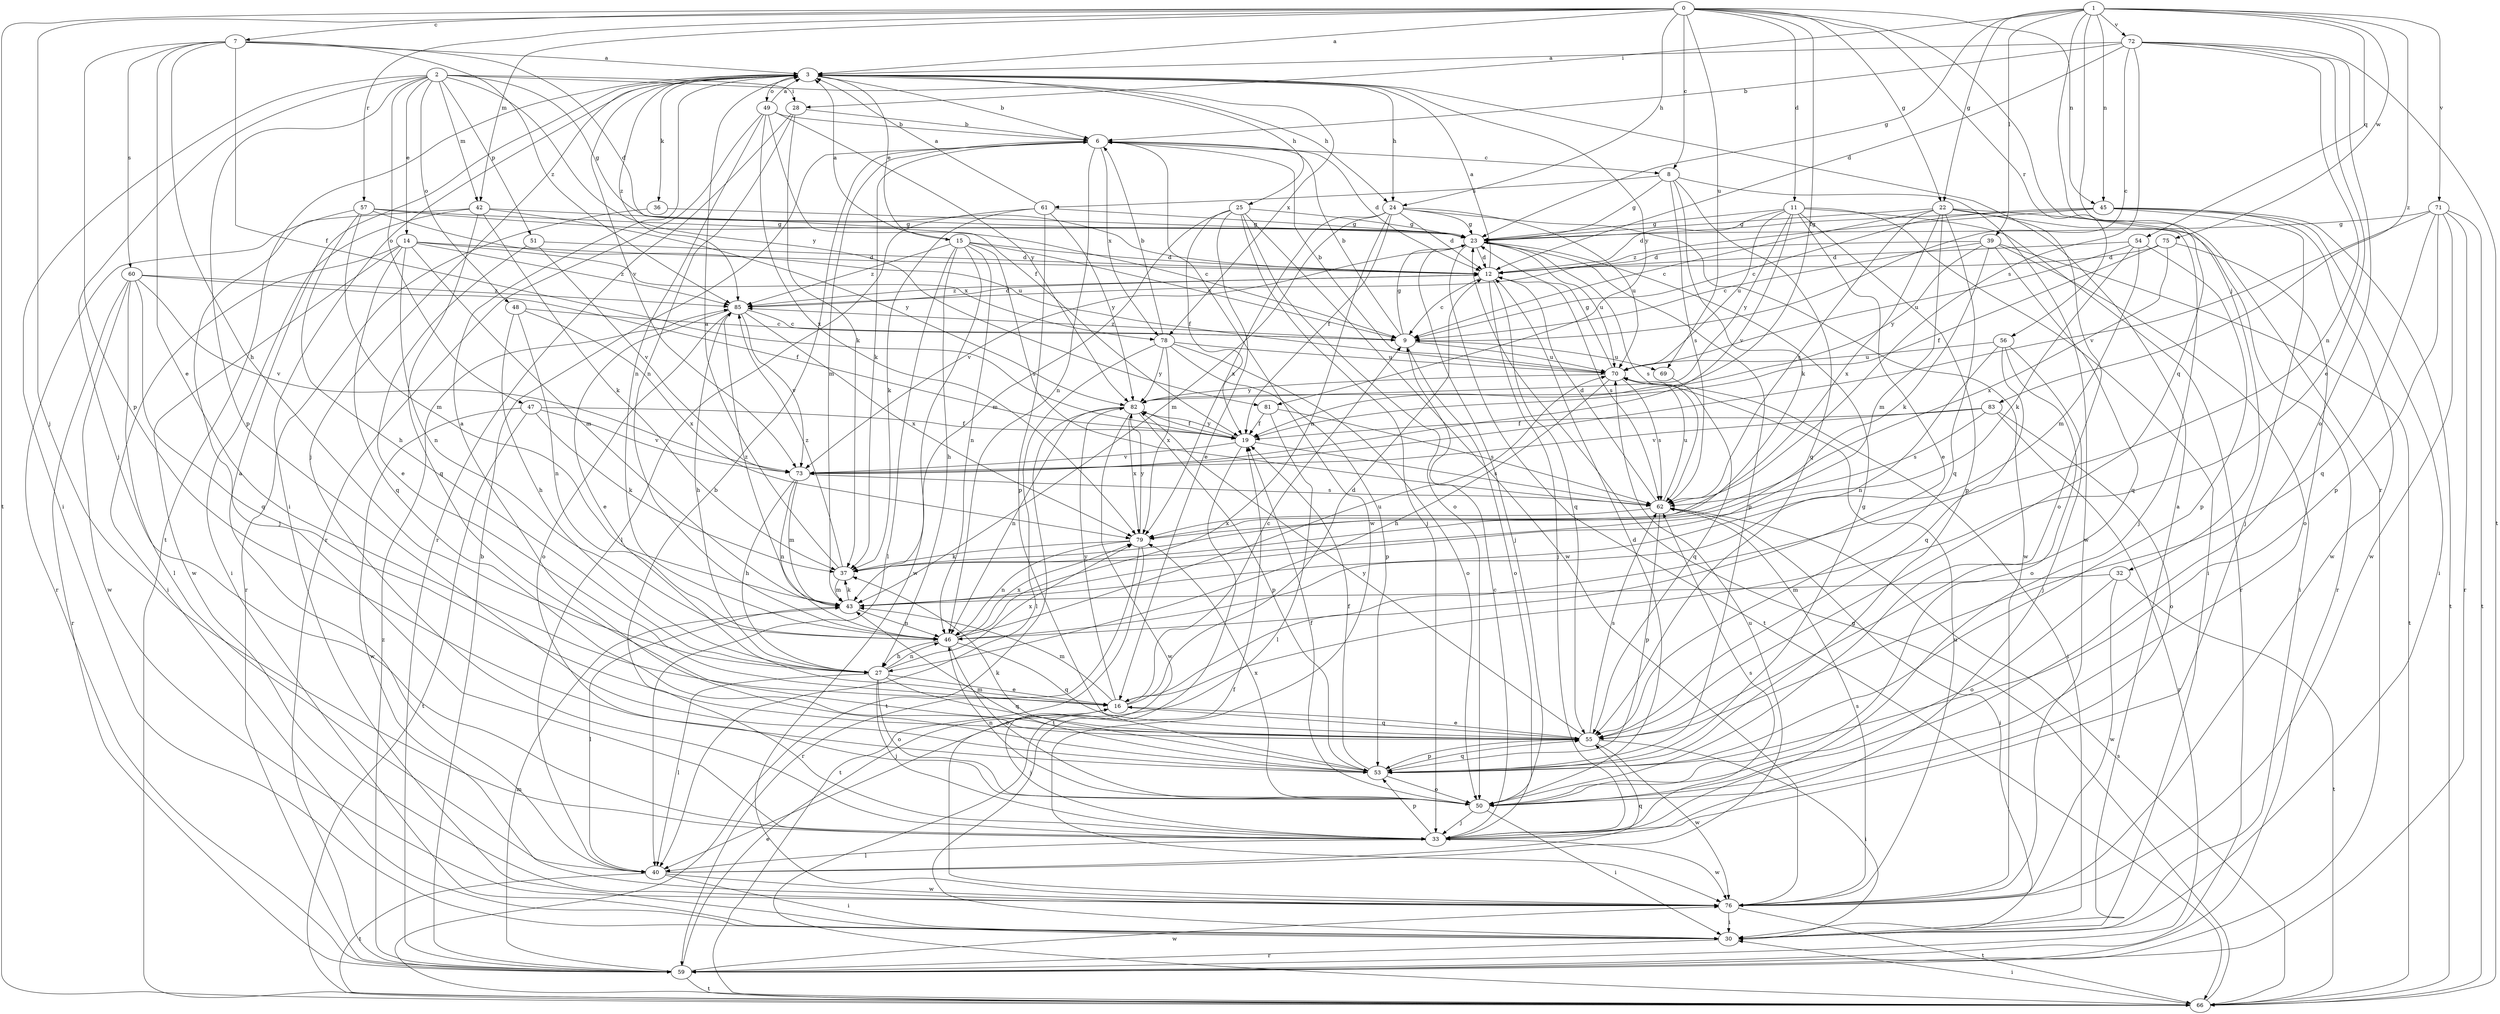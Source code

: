 strict digraph  {
0;
1;
2;
3;
6;
7;
8;
9;
11;
12;
14;
15;
16;
19;
22;
23;
24;
25;
27;
28;
30;
32;
33;
36;
37;
39;
40;
42;
43;
45;
46;
47;
48;
49;
50;
51;
53;
54;
55;
56;
57;
59;
60;
61;
62;
66;
69;
70;
71;
72;
73;
75;
76;
78;
79;
81;
82;
83;
85;
0 -> 3  [label=a];
0 -> 7  [label=c];
0 -> 8  [label=c];
0 -> 11  [label=d];
0 -> 19  [label=f];
0 -> 22  [label=g];
0 -> 24  [label=h];
0 -> 32  [label=j];
0 -> 33  [label=j];
0 -> 42  [label=m];
0 -> 45  [label=n];
0 -> 56  [label=r];
0 -> 57  [label=r];
0 -> 66  [label=t];
0 -> 69  [label=u];
1 -> 22  [label=g];
1 -> 23  [label=g];
1 -> 28  [label=i];
1 -> 39  [label=l];
1 -> 45  [label=n];
1 -> 54  [label=q];
1 -> 55  [label=q];
1 -> 59  [label=r];
1 -> 71  [label=v];
1 -> 72  [label=v];
1 -> 75  [label=w];
1 -> 83  [label=z];
2 -> 14  [label=e];
2 -> 23  [label=g];
2 -> 24  [label=h];
2 -> 28  [label=i];
2 -> 30  [label=i];
2 -> 33  [label=j];
2 -> 42  [label=m];
2 -> 47  [label=o];
2 -> 48  [label=o];
2 -> 51  [label=p];
2 -> 53  [label=p];
2 -> 81  [label=y];
3 -> 6  [label=b];
3 -> 15  [label=e];
3 -> 24  [label=h];
3 -> 25  [label=h];
3 -> 30  [label=i];
3 -> 33  [label=j];
3 -> 36  [label=k];
3 -> 49  [label=o];
3 -> 66  [label=t];
3 -> 73  [label=v];
3 -> 78  [label=x];
3 -> 81  [label=y];
3 -> 85  [label=z];
6 -> 8  [label=c];
6 -> 12  [label=d];
6 -> 37  [label=k];
6 -> 43  [label=m];
6 -> 46  [label=n];
6 -> 76  [label=w];
6 -> 78  [label=x];
7 -> 3  [label=a];
7 -> 12  [label=d];
7 -> 16  [label=e];
7 -> 19  [label=f];
7 -> 27  [label=h];
7 -> 53  [label=p];
7 -> 60  [label=s];
7 -> 85  [label=z];
8 -> 23  [label=g];
8 -> 37  [label=k];
8 -> 55  [label=q];
8 -> 61  [label=s];
8 -> 62  [label=s];
8 -> 76  [label=w];
9 -> 6  [label=b];
9 -> 23  [label=g];
9 -> 50  [label=o];
9 -> 69  [label=u];
9 -> 70  [label=u];
9 -> 85  [label=z];
11 -> 12  [label=d];
11 -> 16  [label=e];
11 -> 23  [label=g];
11 -> 30  [label=i];
11 -> 53  [label=p];
11 -> 59  [label=r];
11 -> 70  [label=u];
11 -> 73  [label=v];
11 -> 82  [label=y];
12 -> 3  [label=a];
12 -> 9  [label=c];
12 -> 33  [label=j];
12 -> 55  [label=q];
12 -> 62  [label=s];
12 -> 85  [label=z];
14 -> 12  [label=d];
14 -> 30  [label=i];
14 -> 43  [label=m];
14 -> 46  [label=n];
14 -> 55  [label=q];
14 -> 76  [label=w];
14 -> 78  [label=x];
14 -> 85  [label=z];
15 -> 3  [label=a];
15 -> 9  [label=c];
15 -> 12  [label=d];
15 -> 27  [label=h];
15 -> 40  [label=l];
15 -> 46  [label=n];
15 -> 62  [label=s];
15 -> 76  [label=w];
15 -> 85  [label=z];
16 -> 9  [label=c];
16 -> 12  [label=d];
16 -> 33  [label=j];
16 -> 43  [label=m];
16 -> 55  [label=q];
16 -> 82  [label=y];
19 -> 62  [label=s];
19 -> 66  [label=t];
19 -> 73  [label=v];
19 -> 82  [label=y];
22 -> 9  [label=c];
22 -> 23  [label=g];
22 -> 33  [label=j];
22 -> 43  [label=m];
22 -> 50  [label=o];
22 -> 55  [label=q];
22 -> 59  [label=r];
22 -> 62  [label=s];
22 -> 79  [label=x];
23 -> 12  [label=d];
23 -> 33  [label=j];
23 -> 53  [label=p];
23 -> 62  [label=s];
23 -> 66  [label=t];
23 -> 70  [label=u];
23 -> 73  [label=v];
24 -> 12  [label=d];
24 -> 19  [label=f];
24 -> 23  [label=g];
24 -> 43  [label=m];
24 -> 46  [label=n];
24 -> 70  [label=u];
24 -> 76  [label=w];
24 -> 79  [label=x];
25 -> 16  [label=e];
25 -> 19  [label=f];
25 -> 23  [label=g];
25 -> 33  [label=j];
25 -> 43  [label=m];
25 -> 50  [label=o];
25 -> 76  [label=w];
27 -> 16  [label=e];
27 -> 33  [label=j];
27 -> 40  [label=l];
27 -> 46  [label=n];
27 -> 50  [label=o];
27 -> 55  [label=q];
27 -> 79  [label=x];
28 -> 6  [label=b];
28 -> 37  [label=k];
28 -> 46  [label=n];
28 -> 59  [label=r];
30 -> 3  [label=a];
30 -> 19  [label=f];
30 -> 59  [label=r];
32 -> 43  [label=m];
32 -> 50  [label=o];
32 -> 66  [label=t];
32 -> 76  [label=w];
33 -> 6  [label=b];
33 -> 9  [label=c];
33 -> 40  [label=l];
33 -> 53  [label=p];
33 -> 62  [label=s];
33 -> 76  [label=w];
36 -> 23  [label=g];
36 -> 59  [label=r];
37 -> 3  [label=a];
37 -> 43  [label=m];
37 -> 85  [label=z];
39 -> 9  [label=c];
39 -> 12  [label=d];
39 -> 30  [label=i];
39 -> 37  [label=k];
39 -> 55  [label=q];
39 -> 66  [label=t];
39 -> 82  [label=y];
40 -> 3  [label=a];
40 -> 30  [label=i];
40 -> 55  [label=q];
40 -> 66  [label=t];
40 -> 70  [label=u];
40 -> 76  [label=w];
42 -> 23  [label=g];
42 -> 30  [label=i];
42 -> 33  [label=j];
42 -> 37  [label=k];
42 -> 55  [label=q];
42 -> 82  [label=y];
43 -> 37  [label=k];
43 -> 40  [label=l];
43 -> 46  [label=n];
43 -> 85  [label=z];
45 -> 9  [label=c];
45 -> 23  [label=g];
45 -> 30  [label=i];
45 -> 33  [label=j];
45 -> 66  [label=t];
45 -> 76  [label=w];
45 -> 85  [label=z];
46 -> 27  [label=h];
46 -> 50  [label=o];
46 -> 55  [label=q];
46 -> 70  [label=u];
46 -> 79  [label=x];
47 -> 19  [label=f];
47 -> 37  [label=k];
47 -> 66  [label=t];
47 -> 73  [label=v];
47 -> 76  [label=w];
48 -> 9  [label=c];
48 -> 27  [label=h];
48 -> 46  [label=n];
48 -> 79  [label=x];
49 -> 3  [label=a];
49 -> 6  [label=b];
49 -> 19  [label=f];
49 -> 46  [label=n];
49 -> 59  [label=r];
49 -> 79  [label=x];
49 -> 82  [label=y];
50 -> 12  [label=d];
50 -> 19  [label=f];
50 -> 30  [label=i];
50 -> 33  [label=j];
50 -> 46  [label=n];
50 -> 79  [label=x];
51 -> 12  [label=d];
51 -> 16  [label=e];
51 -> 73  [label=v];
53 -> 3  [label=a];
53 -> 19  [label=f];
53 -> 23  [label=g];
53 -> 37  [label=k];
53 -> 43  [label=m];
53 -> 50  [label=o];
53 -> 55  [label=q];
54 -> 12  [label=d];
54 -> 37  [label=k];
54 -> 43  [label=m];
54 -> 53  [label=p];
54 -> 70  [label=u];
55 -> 16  [label=e];
55 -> 30  [label=i];
55 -> 53  [label=p];
55 -> 62  [label=s];
55 -> 76  [label=w];
55 -> 82  [label=y];
56 -> 33  [label=j];
56 -> 46  [label=n];
56 -> 50  [label=o];
56 -> 55  [label=q];
56 -> 70  [label=u];
57 -> 9  [label=c];
57 -> 23  [label=g];
57 -> 27  [label=h];
57 -> 43  [label=m];
57 -> 59  [label=r];
57 -> 70  [label=u];
59 -> 6  [label=b];
59 -> 16  [label=e];
59 -> 43  [label=m];
59 -> 66  [label=t];
59 -> 76  [label=w];
59 -> 85  [label=z];
60 -> 19  [label=f];
60 -> 40  [label=l];
60 -> 55  [label=q];
60 -> 59  [label=r];
60 -> 73  [label=v];
60 -> 76  [label=w];
60 -> 85  [label=z];
61 -> 3  [label=a];
61 -> 23  [label=g];
61 -> 37  [label=k];
61 -> 40  [label=l];
61 -> 53  [label=p];
61 -> 82  [label=y];
62 -> 12  [label=d];
62 -> 30  [label=i];
62 -> 53  [label=p];
62 -> 70  [label=u];
62 -> 79  [label=x];
66 -> 23  [label=g];
66 -> 30  [label=i];
66 -> 62  [label=s];
69 -> 55  [label=q];
70 -> 6  [label=b];
70 -> 23  [label=g];
70 -> 27  [label=h];
70 -> 30  [label=i];
70 -> 62  [label=s];
70 -> 82  [label=y];
71 -> 23  [label=g];
71 -> 53  [label=p];
71 -> 55  [label=q];
71 -> 59  [label=r];
71 -> 66  [label=t];
71 -> 73  [label=v];
71 -> 76  [label=w];
72 -> 3  [label=a];
72 -> 6  [label=b];
72 -> 9  [label=c];
72 -> 12  [label=d];
72 -> 16  [label=e];
72 -> 46  [label=n];
72 -> 50  [label=o];
72 -> 62  [label=s];
72 -> 66  [label=t];
73 -> 27  [label=h];
73 -> 43  [label=m];
73 -> 46  [label=n];
73 -> 62  [label=s];
75 -> 12  [label=d];
75 -> 19  [label=f];
75 -> 50  [label=o];
75 -> 79  [label=x];
76 -> 30  [label=i];
76 -> 62  [label=s];
76 -> 66  [label=t];
76 -> 70  [label=u];
78 -> 6  [label=b];
78 -> 40  [label=l];
78 -> 50  [label=o];
78 -> 53  [label=p];
78 -> 70  [label=u];
78 -> 79  [label=x];
78 -> 82  [label=y];
79 -> 37  [label=k];
79 -> 46  [label=n];
79 -> 59  [label=r];
79 -> 66  [label=t];
79 -> 82  [label=y];
81 -> 19  [label=f];
81 -> 40  [label=l];
81 -> 62  [label=s];
82 -> 19  [label=f];
82 -> 46  [label=n];
82 -> 53  [label=p];
82 -> 66  [label=t];
82 -> 76  [label=w];
82 -> 79  [label=x];
83 -> 19  [label=f];
83 -> 50  [label=o];
83 -> 59  [label=r];
83 -> 62  [label=s];
83 -> 73  [label=v];
85 -> 9  [label=c];
85 -> 12  [label=d];
85 -> 16  [label=e];
85 -> 27  [label=h];
85 -> 50  [label=o];
85 -> 73  [label=v];
85 -> 79  [label=x];
}
